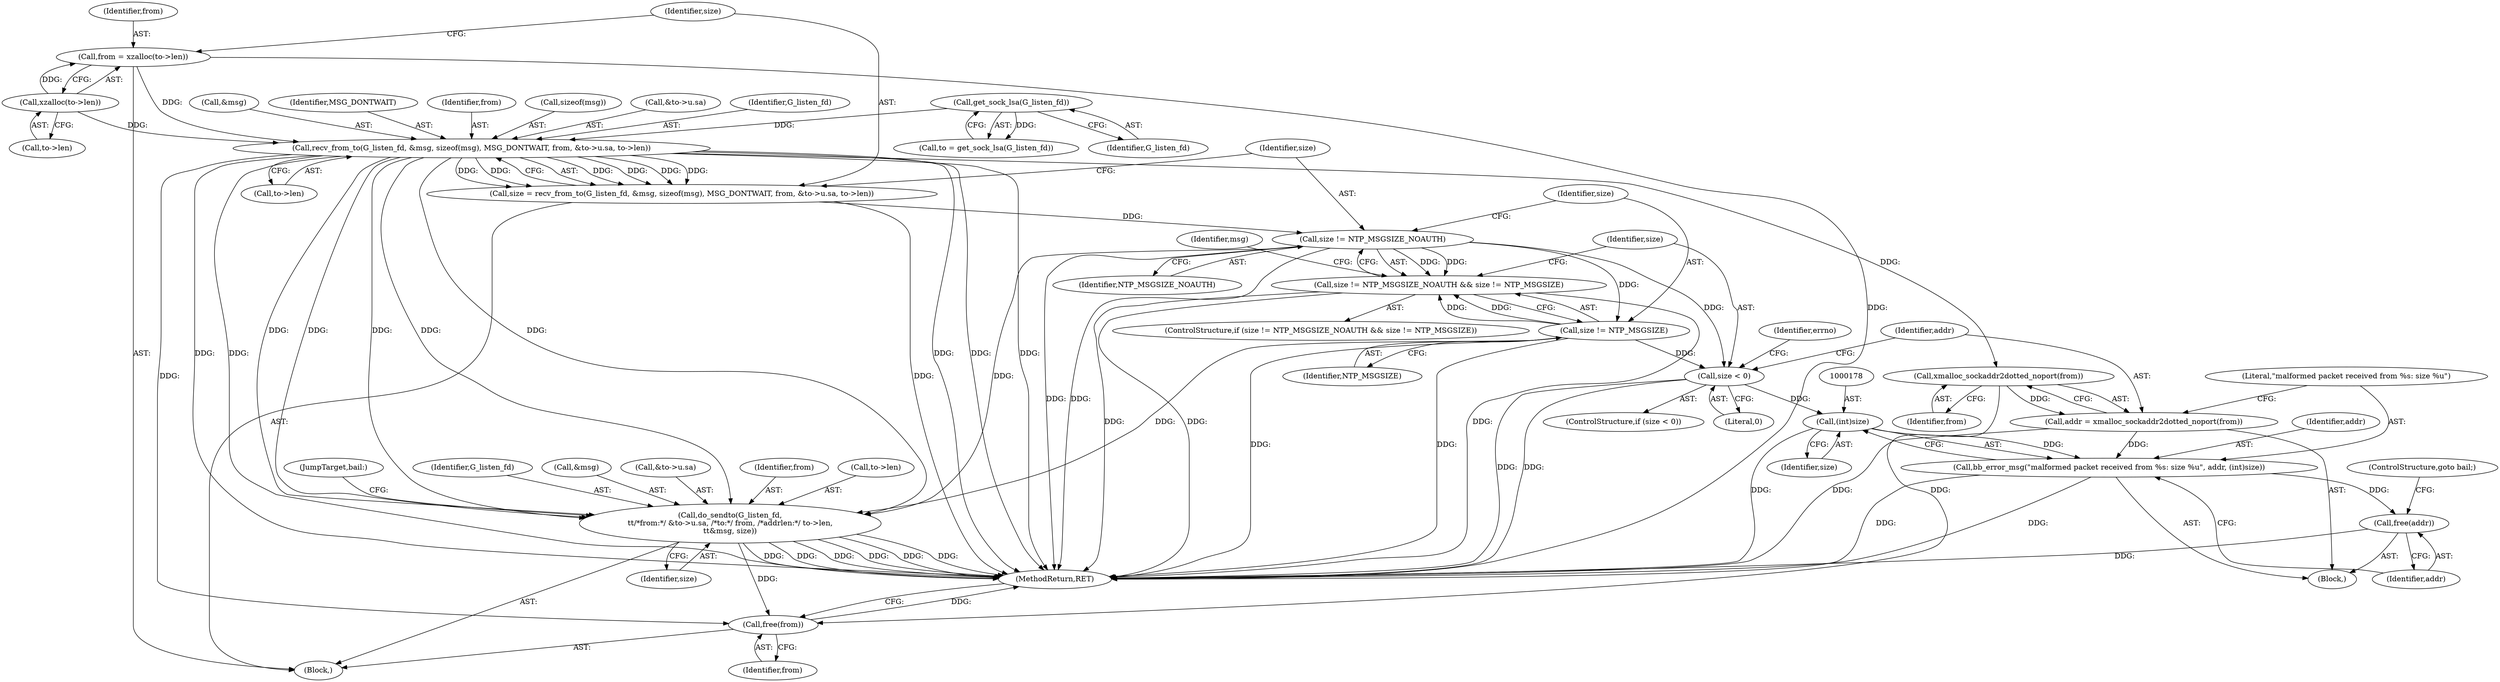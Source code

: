 digraph "0_busybox_150dc7a2b483b8338a3e185c478b4b23ee884e71@API" {
"1000131" [label="(Call,recv_from_to(G_listen_fd, &msg, sizeof(msg), MSG_DONTWAIT, from, &to->u.sa, to->len))"];
"1000121" [label="(Call,get_sock_lsa(G_listen_fd))"];
"1000123" [label="(Call,from = xzalloc(to->len))"];
"1000125" [label="(Call,xzalloc(to->len))"];
"1000129" [label="(Call,size = recv_from_to(G_listen_fd, &msg, sizeof(msg), MSG_DONTWAIT, from, &to->u.sa, to->len))"];
"1000150" [label="(Call,size != NTP_MSGSIZE_NOAUTH)"];
"1000149" [label="(Call,size != NTP_MSGSIZE_NOAUTH && size != NTP_MSGSIZE)"];
"1000153" [label="(Call,size != NTP_MSGSIZE)"];
"1000159" [label="(Call,size < 0)"];
"1000177" [label="(Call,(int)size)"];
"1000174" [label="(Call,bb_error_msg(\"malformed packet received from %s: size %u\", addr, (int)size))"];
"1000180" [label="(Call,free(addr))"];
"1000287" [label="(Call,do_sendto(G_listen_fd,\n\t\t/*from:*/ &to->u.sa, /*to:*/ from, /*addrlen:*/ to->len,\n\t\t&msg, size))"];
"1000305" [label="(Call,free(from))"];
"1000172" [label="(Call,xmalloc_sockaddr2dotted_noport(from))"];
"1000170" [label="(Call,addr = xmalloc_sockaddr2dotted_noport(from))"];
"1000133" [label="(Call,&msg)"];
"1000173" [label="(Identifier,from)"];
"1000161" [label="(Literal,0)"];
"1000124" [label="(Identifier,from)"];
"1000177" [label="(Call,(int)size)"];
"1000288" [label="(Identifier,G_listen_fd)"];
"1000299" [label="(Call,&msg)"];
"1000289" [label="(Call,&to->u.sa)"];
"1000156" [label="(Block,)"];
"1000137" [label="(Identifier,MSG_DONTWAIT)"];
"1000150" [label="(Call,size != NTP_MSGSIZE_NOAUTH)"];
"1000123" [label="(Call,from = xzalloc(to->len))"];
"1000295" [label="(Identifier,from)"];
"1000296" [label="(Call,to->len)"];
"1000125" [label="(Call,xzalloc(to->len))"];
"1000152" [label="(Identifier,NTP_MSGSIZE_NOAUTH)"];
"1000155" [label="(Identifier,NTP_MSGSIZE)"];
"1000119" [label="(Call,to = get_sock_lsa(G_listen_fd))"];
"1000174" [label="(Call,bb_error_msg(\"malformed packet received from %s: size %u\", addr, (int)size))"];
"1000182" [label="(ControlStructure,goto bail;)"];
"1000159" [label="(Call,size < 0)"];
"1000145" [label="(Call,to->len)"];
"1000129" [label="(Call,size = recv_from_to(G_listen_fd, &msg, sizeof(msg), MSG_DONTWAIT, from, &to->u.sa, to->len))"];
"1000171" [label="(Identifier,addr)"];
"1000138" [label="(Identifier,from)"];
"1000126" [label="(Call,to->len)"];
"1000130" [label="(Identifier,size)"];
"1000302" [label="(JumpTarget,bail:)"];
"1000176" [label="(Identifier,addr)"];
"1000301" [label="(Identifier,size)"];
"1000135" [label="(Call,sizeof(msg))"];
"1000170" [label="(Call,addr = xmalloc_sockaddr2dotted_noport(from))"];
"1000121" [label="(Call,get_sock_lsa(G_listen_fd))"];
"1000112" [label="(Block,)"];
"1000139" [label="(Call,&to->u.sa)"];
"1000306" [label="(Identifier,from)"];
"1000158" [label="(ControlStructure,if (size < 0))"];
"1000175" [label="(Literal,\"malformed packet received from %s: size %u\")"];
"1000148" [label="(ControlStructure,if (size != NTP_MSGSIZE_NOAUTH && size != NTP_MSGSIZE))"];
"1000180" [label="(Call,free(addr))"];
"1000149" [label="(Call,size != NTP_MSGSIZE_NOAUTH && size != NTP_MSGSIZE)"];
"1000153" [label="(Call,size != NTP_MSGSIZE)"];
"1000287" [label="(Call,do_sendto(G_listen_fd,\n\t\t/*from:*/ &to->u.sa, /*to:*/ from, /*addrlen:*/ to->len,\n\t\t&msg, size))"];
"1000132" [label="(Identifier,G_listen_fd)"];
"1000154" [label="(Identifier,size)"];
"1000122" [label="(Identifier,G_listen_fd)"];
"1000305" [label="(Call,free(from))"];
"1000172" [label="(Call,xmalloc_sockaddr2dotted_noport(from))"];
"1000188" [label="(Identifier,msg)"];
"1000307" [label="(MethodReturn,RET)"];
"1000160" [label="(Identifier,size)"];
"1000179" [label="(Identifier,size)"];
"1000181" [label="(Identifier,addr)"];
"1000131" [label="(Call,recv_from_to(G_listen_fd, &msg, sizeof(msg), MSG_DONTWAIT, from, &to->u.sa, to->len))"];
"1000151" [label="(Identifier,size)"];
"1000165" [label="(Identifier,errno)"];
"1000131" -> "1000129"  [label="AST: "];
"1000131" -> "1000145"  [label="CFG: "];
"1000132" -> "1000131"  [label="AST: "];
"1000133" -> "1000131"  [label="AST: "];
"1000135" -> "1000131"  [label="AST: "];
"1000137" -> "1000131"  [label="AST: "];
"1000138" -> "1000131"  [label="AST: "];
"1000139" -> "1000131"  [label="AST: "];
"1000145" -> "1000131"  [label="AST: "];
"1000129" -> "1000131"  [label="CFG: "];
"1000131" -> "1000307"  [label="DDG: "];
"1000131" -> "1000307"  [label="DDG: "];
"1000131" -> "1000307"  [label="DDG: "];
"1000131" -> "1000307"  [label="DDG: "];
"1000131" -> "1000307"  [label="DDG: "];
"1000131" -> "1000129"  [label="DDG: "];
"1000131" -> "1000129"  [label="DDG: "];
"1000131" -> "1000129"  [label="DDG: "];
"1000131" -> "1000129"  [label="DDG: "];
"1000131" -> "1000129"  [label="DDG: "];
"1000131" -> "1000129"  [label="DDG: "];
"1000121" -> "1000131"  [label="DDG: "];
"1000123" -> "1000131"  [label="DDG: "];
"1000125" -> "1000131"  [label="DDG: "];
"1000131" -> "1000172"  [label="DDG: "];
"1000131" -> "1000287"  [label="DDG: "];
"1000131" -> "1000287"  [label="DDG: "];
"1000131" -> "1000287"  [label="DDG: "];
"1000131" -> "1000287"  [label="DDG: "];
"1000131" -> "1000287"  [label="DDG: "];
"1000131" -> "1000305"  [label="DDG: "];
"1000121" -> "1000119"  [label="AST: "];
"1000121" -> "1000122"  [label="CFG: "];
"1000122" -> "1000121"  [label="AST: "];
"1000119" -> "1000121"  [label="CFG: "];
"1000121" -> "1000119"  [label="DDG: "];
"1000123" -> "1000112"  [label="AST: "];
"1000123" -> "1000125"  [label="CFG: "];
"1000124" -> "1000123"  [label="AST: "];
"1000125" -> "1000123"  [label="AST: "];
"1000130" -> "1000123"  [label="CFG: "];
"1000123" -> "1000307"  [label="DDG: "];
"1000125" -> "1000123"  [label="DDG: "];
"1000125" -> "1000126"  [label="CFG: "];
"1000126" -> "1000125"  [label="AST: "];
"1000129" -> "1000112"  [label="AST: "];
"1000130" -> "1000129"  [label="AST: "];
"1000151" -> "1000129"  [label="CFG: "];
"1000129" -> "1000307"  [label="DDG: "];
"1000129" -> "1000150"  [label="DDG: "];
"1000150" -> "1000149"  [label="AST: "];
"1000150" -> "1000152"  [label="CFG: "];
"1000151" -> "1000150"  [label="AST: "];
"1000152" -> "1000150"  [label="AST: "];
"1000154" -> "1000150"  [label="CFG: "];
"1000149" -> "1000150"  [label="CFG: "];
"1000150" -> "1000307"  [label="DDG: "];
"1000150" -> "1000307"  [label="DDG: "];
"1000150" -> "1000149"  [label="DDG: "];
"1000150" -> "1000149"  [label="DDG: "];
"1000150" -> "1000153"  [label="DDG: "];
"1000150" -> "1000159"  [label="DDG: "];
"1000150" -> "1000287"  [label="DDG: "];
"1000149" -> "1000148"  [label="AST: "];
"1000149" -> "1000153"  [label="CFG: "];
"1000153" -> "1000149"  [label="AST: "];
"1000160" -> "1000149"  [label="CFG: "];
"1000188" -> "1000149"  [label="CFG: "];
"1000149" -> "1000307"  [label="DDG: "];
"1000149" -> "1000307"  [label="DDG: "];
"1000149" -> "1000307"  [label="DDG: "];
"1000153" -> "1000149"  [label="DDG: "];
"1000153" -> "1000149"  [label="DDG: "];
"1000153" -> "1000155"  [label="CFG: "];
"1000154" -> "1000153"  [label="AST: "];
"1000155" -> "1000153"  [label="AST: "];
"1000153" -> "1000307"  [label="DDG: "];
"1000153" -> "1000307"  [label="DDG: "];
"1000153" -> "1000159"  [label="DDG: "];
"1000153" -> "1000287"  [label="DDG: "];
"1000159" -> "1000158"  [label="AST: "];
"1000159" -> "1000161"  [label="CFG: "];
"1000160" -> "1000159"  [label="AST: "];
"1000161" -> "1000159"  [label="AST: "];
"1000165" -> "1000159"  [label="CFG: "];
"1000171" -> "1000159"  [label="CFG: "];
"1000159" -> "1000307"  [label="DDG: "];
"1000159" -> "1000307"  [label="DDG: "];
"1000159" -> "1000177"  [label="DDG: "];
"1000177" -> "1000174"  [label="AST: "];
"1000177" -> "1000179"  [label="CFG: "];
"1000178" -> "1000177"  [label="AST: "];
"1000179" -> "1000177"  [label="AST: "];
"1000174" -> "1000177"  [label="CFG: "];
"1000177" -> "1000307"  [label="DDG: "];
"1000177" -> "1000174"  [label="DDG: "];
"1000174" -> "1000156"  [label="AST: "];
"1000175" -> "1000174"  [label="AST: "];
"1000176" -> "1000174"  [label="AST: "];
"1000181" -> "1000174"  [label="CFG: "];
"1000174" -> "1000307"  [label="DDG: "];
"1000174" -> "1000307"  [label="DDG: "];
"1000170" -> "1000174"  [label="DDG: "];
"1000174" -> "1000180"  [label="DDG: "];
"1000180" -> "1000156"  [label="AST: "];
"1000180" -> "1000181"  [label="CFG: "];
"1000181" -> "1000180"  [label="AST: "];
"1000182" -> "1000180"  [label="CFG: "];
"1000180" -> "1000307"  [label="DDG: "];
"1000287" -> "1000112"  [label="AST: "];
"1000287" -> "1000301"  [label="CFG: "];
"1000288" -> "1000287"  [label="AST: "];
"1000289" -> "1000287"  [label="AST: "];
"1000295" -> "1000287"  [label="AST: "];
"1000296" -> "1000287"  [label="AST: "];
"1000299" -> "1000287"  [label="AST: "];
"1000301" -> "1000287"  [label="AST: "];
"1000302" -> "1000287"  [label="CFG: "];
"1000287" -> "1000307"  [label="DDG: "];
"1000287" -> "1000307"  [label="DDG: "];
"1000287" -> "1000307"  [label="DDG: "];
"1000287" -> "1000307"  [label="DDG: "];
"1000287" -> "1000307"  [label="DDG: "];
"1000287" -> "1000307"  [label="DDG: "];
"1000287" -> "1000305"  [label="DDG: "];
"1000305" -> "1000112"  [label="AST: "];
"1000305" -> "1000306"  [label="CFG: "];
"1000306" -> "1000305"  [label="AST: "];
"1000307" -> "1000305"  [label="CFG: "];
"1000305" -> "1000307"  [label="DDG: "];
"1000172" -> "1000305"  [label="DDG: "];
"1000172" -> "1000170"  [label="AST: "];
"1000172" -> "1000173"  [label="CFG: "];
"1000173" -> "1000172"  [label="AST: "];
"1000170" -> "1000172"  [label="CFG: "];
"1000172" -> "1000170"  [label="DDG: "];
"1000170" -> "1000156"  [label="AST: "];
"1000171" -> "1000170"  [label="AST: "];
"1000175" -> "1000170"  [label="CFG: "];
"1000170" -> "1000307"  [label="DDG: "];
}
